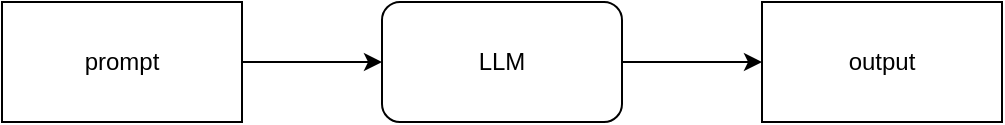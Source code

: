 <mxfile version="26.2.5">
  <diagram name="第 1 页" id="HpNQ8o-jHF2XOKDsb-o1">
    <mxGraphModel dx="1215" dy="748" grid="1" gridSize="10" guides="1" tooltips="1" connect="1" arrows="1" fold="1" page="1" pageScale="1" pageWidth="827" pageHeight="1169" math="0" shadow="0">
      <root>
        <mxCell id="0" />
        <mxCell id="1" parent="0" />
        <mxCell id="UWRjMic2gbHwzK5n3u4L-4" style="edgeStyle=orthogonalEdgeStyle;rounded=0;orthogonalLoop=1;jettySize=auto;html=1;exitX=1;exitY=0.5;exitDx=0;exitDy=0;entryX=0;entryY=0.5;entryDx=0;entryDy=0;" edge="1" parent="1" source="UWRjMic2gbHwzK5n3u4L-1" target="UWRjMic2gbHwzK5n3u4L-2">
          <mxGeometry relative="1" as="geometry" />
        </mxCell>
        <mxCell id="UWRjMic2gbHwzK5n3u4L-1" value="prompt" style="rounded=0;whiteSpace=wrap;html=1;" vertex="1" parent="1">
          <mxGeometry x="220" y="240" width="120" height="60" as="geometry" />
        </mxCell>
        <mxCell id="UWRjMic2gbHwzK5n3u4L-5" style="edgeStyle=orthogonalEdgeStyle;rounded=0;orthogonalLoop=1;jettySize=auto;html=1;exitX=1;exitY=0.5;exitDx=0;exitDy=0;" edge="1" parent="1" source="UWRjMic2gbHwzK5n3u4L-2" target="UWRjMic2gbHwzK5n3u4L-3">
          <mxGeometry relative="1" as="geometry" />
        </mxCell>
        <mxCell id="UWRjMic2gbHwzK5n3u4L-2" value="LLM" style="rounded=1;whiteSpace=wrap;html=1;" vertex="1" parent="1">
          <mxGeometry x="410" y="240" width="120" height="60" as="geometry" />
        </mxCell>
        <mxCell id="UWRjMic2gbHwzK5n3u4L-3" value="output" style="rounded=0;whiteSpace=wrap;html=1;" vertex="1" parent="1">
          <mxGeometry x="600" y="240" width="120" height="60" as="geometry" />
        </mxCell>
      </root>
    </mxGraphModel>
  </diagram>
</mxfile>
